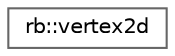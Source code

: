 digraph "Graphical Class Hierarchy"
{
 // LATEX_PDF_SIZE
  bgcolor="transparent";
  edge [fontname=Helvetica,fontsize=10,labelfontname=Helvetica,labelfontsize=10];
  node [fontname=Helvetica,fontsize=10,shape=box,height=0.2,width=0.4];
  rankdir="LR";
  Node0 [label="rb::vertex2d",height=0.2,width=0.4,color="grey40", fillcolor="white", style="filled",URL="$structrb_1_1vertex2d.html",tooltip="Default 2D vertex structure."];
}
